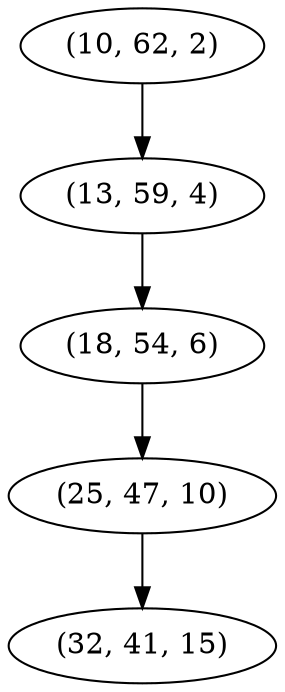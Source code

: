 digraph tree {
    "(10, 62, 2)";
    "(13, 59, 4)";
    "(18, 54, 6)";
    "(25, 47, 10)";
    "(32, 41, 15)";
    "(10, 62, 2)" -> "(13, 59, 4)";
    "(13, 59, 4)" -> "(18, 54, 6)";
    "(18, 54, 6)" -> "(25, 47, 10)";
    "(25, 47, 10)" -> "(32, 41, 15)";
}
